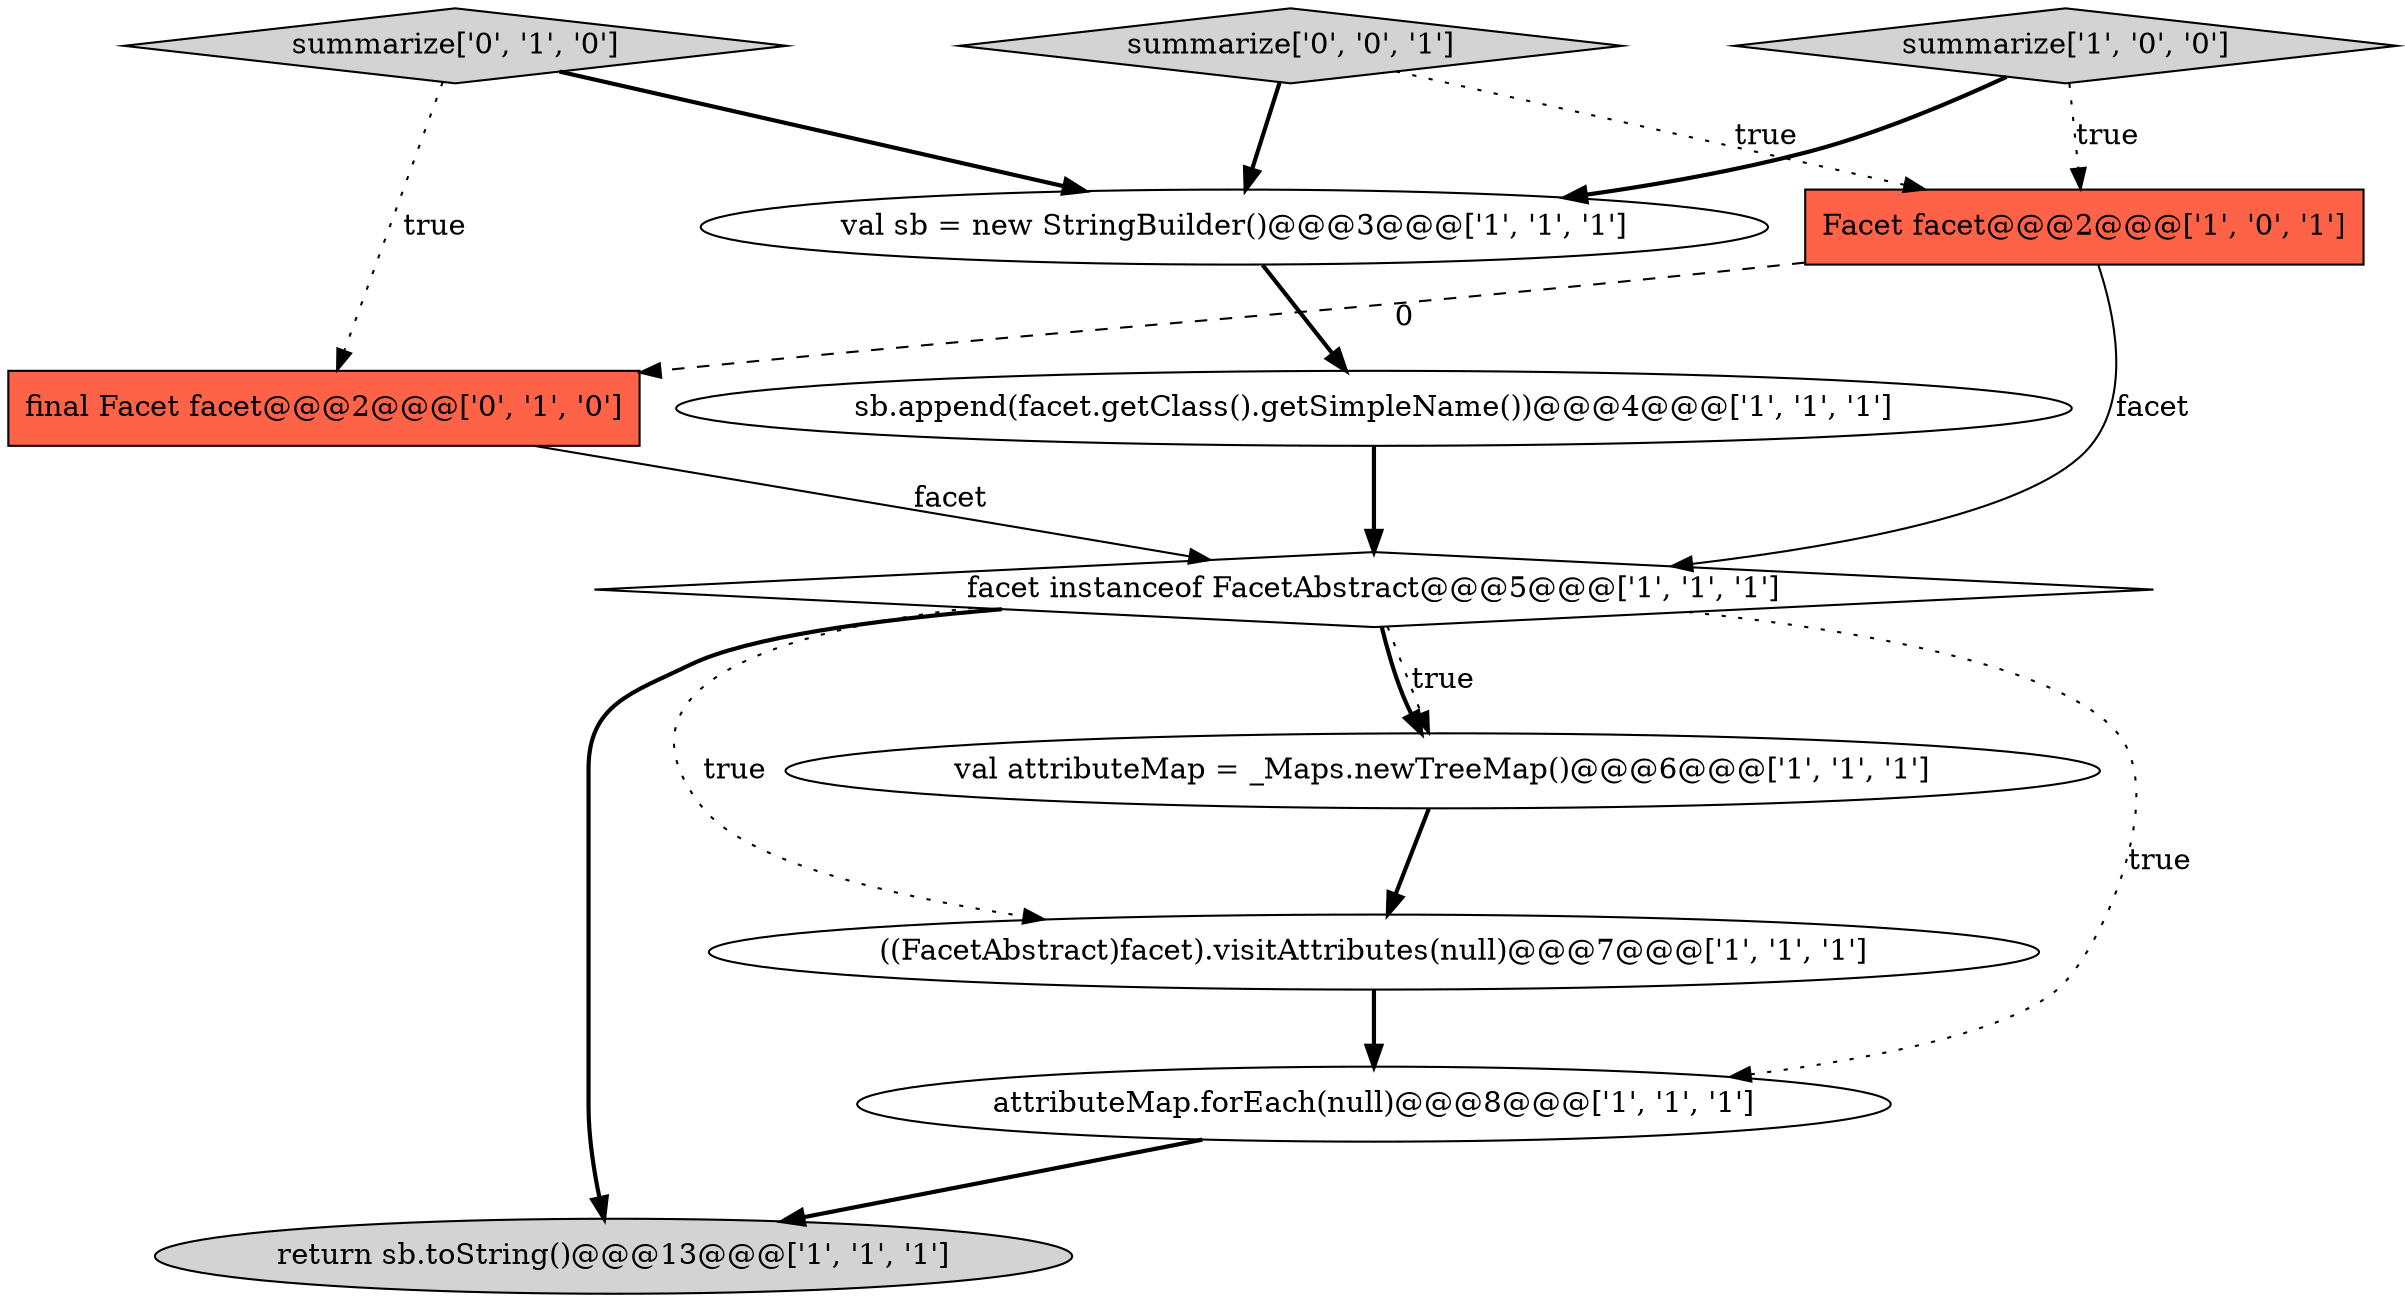 digraph {
3 [style = filled, label = "facet instanceof FacetAbstract@@@5@@@['1', '1', '1']", fillcolor = white, shape = diamond image = "AAA0AAABBB1BBB"];
0 [style = filled, label = "val attributeMap = _Maps.newTreeMap()@@@6@@@['1', '1', '1']", fillcolor = white, shape = ellipse image = "AAA0AAABBB1BBB"];
2 [style = filled, label = "sb.append(facet.getClass().getSimpleName())@@@4@@@['1', '1', '1']", fillcolor = white, shape = ellipse image = "AAA0AAABBB1BBB"];
5 [style = filled, label = "val sb = new StringBuilder()@@@3@@@['1', '1', '1']", fillcolor = white, shape = ellipse image = "AAA0AAABBB1BBB"];
11 [style = filled, label = "summarize['0', '0', '1']", fillcolor = lightgray, shape = diamond image = "AAA0AAABBB3BBB"];
8 [style = filled, label = "attributeMap.forEach(null)@@@8@@@['1', '1', '1']", fillcolor = white, shape = ellipse image = "AAA0AAABBB1BBB"];
6 [style = filled, label = "((FacetAbstract)facet).visitAttributes(null)@@@7@@@['1', '1', '1']", fillcolor = white, shape = ellipse image = "AAA0AAABBB1BBB"];
10 [style = filled, label = "final Facet facet@@@2@@@['0', '1', '0']", fillcolor = tomato, shape = box image = "AAA1AAABBB2BBB"];
7 [style = filled, label = "return sb.toString()@@@13@@@['1', '1', '1']", fillcolor = lightgray, shape = ellipse image = "AAA0AAABBB1BBB"];
9 [style = filled, label = "summarize['0', '1', '0']", fillcolor = lightgray, shape = diamond image = "AAA0AAABBB2BBB"];
4 [style = filled, label = "Facet facet@@@2@@@['1', '0', '1']", fillcolor = tomato, shape = box image = "AAA0AAABBB1BBB"];
1 [style = filled, label = "summarize['1', '0', '0']", fillcolor = lightgray, shape = diamond image = "AAA0AAABBB1BBB"];
8->7 [style = bold, label=""];
6->8 [style = bold, label=""];
1->5 [style = bold, label=""];
3->0 [style = bold, label=""];
9->5 [style = bold, label=""];
11->5 [style = bold, label=""];
5->2 [style = bold, label=""];
1->4 [style = dotted, label="true"];
11->4 [style = dotted, label="true"];
4->10 [style = dashed, label="0"];
3->6 [style = dotted, label="true"];
3->7 [style = bold, label=""];
3->8 [style = dotted, label="true"];
9->10 [style = dotted, label="true"];
0->6 [style = bold, label=""];
10->3 [style = solid, label="facet"];
4->3 [style = solid, label="facet"];
2->3 [style = bold, label=""];
3->0 [style = dotted, label="true"];
}
